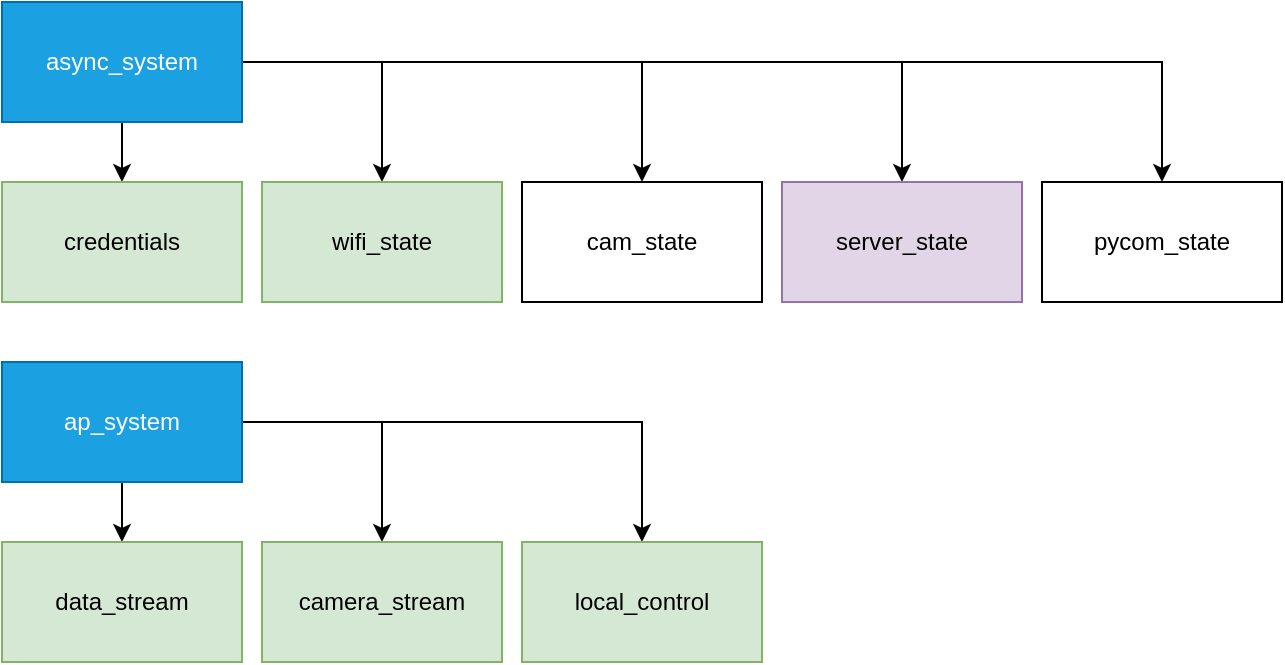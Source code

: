 <mxfile version="14.0.3" type="github">
  <diagram id="V_2FsqrP_TnfR3m9TM38" name="Page-1">
    <mxGraphModel dx="1279" dy="635" grid="1" gridSize="10" guides="1" tooltips="1" connect="1" arrows="1" fold="1" page="1" pageScale="1" pageWidth="850" pageHeight="1100" math="0" shadow="0">
      <root>
        <mxCell id="0" />
        <mxCell id="1" parent="0" />
        <mxCell id="0nXp7-gPV26Zt1LkQGKB-29" value="" style="edgeStyle=orthogonalEdgeStyle;rounded=0;orthogonalLoop=1;jettySize=auto;html=1;" parent="1" source="0nXp7-gPV26Zt1LkQGKB-15" target="0nXp7-gPV26Zt1LkQGKB-28" edge="1">
          <mxGeometry relative="1" as="geometry" />
        </mxCell>
        <mxCell id="0nXp7-gPV26Zt1LkQGKB-31" value="" style="edgeStyle=orthogonalEdgeStyle;rounded=0;orthogonalLoop=1;jettySize=auto;html=1;" parent="1" source="0nXp7-gPV26Zt1LkQGKB-15" target="0nXp7-gPV26Zt1LkQGKB-30" edge="1">
          <mxGeometry relative="1" as="geometry" />
        </mxCell>
        <mxCell id="0nXp7-gPV26Zt1LkQGKB-33" value="" style="edgeStyle=orthogonalEdgeStyle;rounded=0;orthogonalLoop=1;jettySize=auto;html=1;" parent="1" source="0nXp7-gPV26Zt1LkQGKB-15" target="0nXp7-gPV26Zt1LkQGKB-32" edge="1">
          <mxGeometry relative="1" as="geometry" />
        </mxCell>
        <mxCell id="0nXp7-gPV26Zt1LkQGKB-15" value="ap_system" style="rounded=0;whiteSpace=wrap;html=1;fillColor=#1ba1e2;strokeColor=#006EAF;fontColor=#ffffff;" parent="1" vertex="1">
          <mxGeometry x="20" y="210" width="120" height="60" as="geometry" />
        </mxCell>
        <mxCell id="0nXp7-gPV26Zt1LkQGKB-19" value="" style="edgeStyle=orthogonalEdgeStyle;rounded=0;orthogonalLoop=1;jettySize=auto;html=1;" parent="1" source="0nXp7-gPV26Zt1LkQGKB-17" target="0nXp7-gPV26Zt1LkQGKB-18" edge="1">
          <mxGeometry relative="1" as="geometry" />
        </mxCell>
        <mxCell id="0nXp7-gPV26Zt1LkQGKB-21" value="" style="edgeStyle=orthogonalEdgeStyle;rounded=0;orthogonalLoop=1;jettySize=auto;html=1;" parent="1" source="0nXp7-gPV26Zt1LkQGKB-17" target="0nXp7-gPV26Zt1LkQGKB-20" edge="1">
          <mxGeometry relative="1" as="geometry">
            <Array as="points">
              <mxPoint x="210" y="60" />
            </Array>
          </mxGeometry>
        </mxCell>
        <mxCell id="0nXp7-gPV26Zt1LkQGKB-25" value="" style="edgeStyle=orthogonalEdgeStyle;rounded=0;orthogonalLoop=1;jettySize=auto;html=1;" parent="1" source="0nXp7-gPV26Zt1LkQGKB-17" target="0nXp7-gPV26Zt1LkQGKB-24" edge="1">
          <mxGeometry relative="1" as="geometry" />
        </mxCell>
        <mxCell id="0nXp7-gPV26Zt1LkQGKB-27" value="" style="edgeStyle=orthogonalEdgeStyle;rounded=0;orthogonalLoop=1;jettySize=auto;html=1;" parent="1" source="0nXp7-gPV26Zt1LkQGKB-17" target="0nXp7-gPV26Zt1LkQGKB-26" edge="1">
          <mxGeometry relative="1" as="geometry" />
        </mxCell>
        <mxCell id="0nXp7-gPV26Zt1LkQGKB-17" value="async_system" style="rounded=0;whiteSpace=wrap;html=1;" parent="1" vertex="1">
          <mxGeometry x="20" y="30" width="120" height="60" as="geometry" />
        </mxCell>
        <mxCell id="0nXp7-gPV26Zt1LkQGKB-18" value="credentials" style="rounded=0;whiteSpace=wrap;html=1;fillColor=#d5e8d4;strokeColor=#82b366;" parent="1" vertex="1">
          <mxGeometry x="20" y="120" width="120" height="60" as="geometry" />
        </mxCell>
        <mxCell id="0nXp7-gPV26Zt1LkQGKB-20" value="wifi_state" style="rounded=0;whiteSpace=wrap;html=1;fillColor=#d5e8d4;strokeColor=#82b366;" parent="1" vertex="1">
          <mxGeometry x="150" y="120" width="120" height="60" as="geometry" />
        </mxCell>
        <mxCell id="0nXp7-gPV26Zt1LkQGKB-24" value="cam_state" style="rounded=0;whiteSpace=wrap;html=1;" parent="1" vertex="1">
          <mxGeometry x="280" y="120" width="120" height="60" as="geometry" />
        </mxCell>
        <mxCell id="0nXp7-gPV26Zt1LkQGKB-26" value="server_state" style="rounded=0;whiteSpace=wrap;html=1;fillColor=#e1d5e7;strokeColor=#9673a6;" parent="1" vertex="1">
          <mxGeometry x="410" y="120" width="120" height="60" as="geometry" />
        </mxCell>
        <mxCell id="0nXp7-gPV26Zt1LkQGKB-28" value="data_stream" style="rounded=0;whiteSpace=wrap;html=1;fillColor=#d5e8d4;strokeColor=#82b366;" parent="1" vertex="1">
          <mxGeometry x="20" y="300" width="120" height="60" as="geometry" />
        </mxCell>
        <mxCell id="0nXp7-gPV26Zt1LkQGKB-30" value="camera_stream" style="rounded=0;whiteSpace=wrap;html=1;fillColor=#d5e8d4;strokeColor=#82b366;" parent="1" vertex="1">
          <mxGeometry x="150" y="300" width="120" height="60" as="geometry" />
        </mxCell>
        <mxCell id="0nXp7-gPV26Zt1LkQGKB-32" value="local_control" style="rounded=0;whiteSpace=wrap;html=1;fillColor=#d5e8d4;strokeColor=#82b366;" parent="1" vertex="1">
          <mxGeometry x="280" y="300" width="120" height="60" as="geometry" />
        </mxCell>
        <mxCell id="tDyI2-2AmWNIXFTZMZz8-4" value="" style="edgeStyle=orthogonalEdgeStyle;rounded=0;orthogonalLoop=1;jettySize=auto;html=1;" parent="1" source="l8wbot5HC4_m_PFQI1bZ-1" target="tDyI2-2AmWNIXFTZMZz8-3" edge="1">
          <mxGeometry relative="1" as="geometry" />
        </mxCell>
        <mxCell id="l8wbot5HC4_m_PFQI1bZ-1" value="async_system" style="rounded=0;whiteSpace=wrap;html=1;fillColor=#1ba1e2;strokeColor=#006EAF;fontColor=#ffffff;" parent="1" vertex="1">
          <mxGeometry x="20" y="30" width="120" height="60" as="geometry" />
        </mxCell>
        <mxCell id="tDyI2-2AmWNIXFTZMZz8-3" value="pycom_state" style="rounded=0;whiteSpace=wrap;html=1;" parent="1" vertex="1">
          <mxGeometry x="540" y="120" width="120" height="60" as="geometry" />
        </mxCell>
      </root>
    </mxGraphModel>
  </diagram>
</mxfile>
